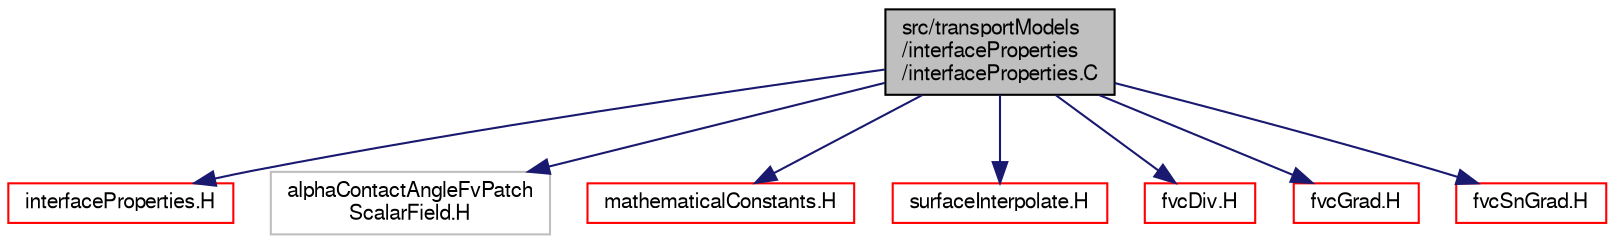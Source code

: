 digraph "src/transportModels/interfaceProperties/interfaceProperties.C"
{
  bgcolor="transparent";
  edge [fontname="FreeSans",fontsize="10",labelfontname="FreeSans",labelfontsize="10"];
  node [fontname="FreeSans",fontsize="10",shape=record];
  Node0 [label="src/transportModels\l/interfaceProperties\l/interfaceProperties.C",height=0.2,width=0.4,color="black", fillcolor="grey75", style="filled", fontcolor="black"];
  Node0 -> Node1 [color="midnightblue",fontsize="10",style="solid",fontname="FreeSans"];
  Node1 [label="interfaceProperties.H",height=0.2,width=0.4,color="red",URL="$a16868.html"];
  Node0 -> Node308 [color="midnightblue",fontsize="10",style="solid",fontname="FreeSans"];
  Node308 [label="alphaContactAngleFvPatch\lScalarField.H",height=0.2,width=0.4,color="grey75"];
  Node0 -> Node309 [color="midnightblue",fontsize="10",style="solid",fontname="FreeSans"];
  Node309 [label="mathematicalConstants.H",height=0.2,width=0.4,color="red",URL="$a10238.html"];
  Node0 -> Node310 [color="midnightblue",fontsize="10",style="solid",fontname="FreeSans"];
  Node310 [label="surfaceInterpolate.H",height=0.2,width=0.4,color="red",URL="$a04307.html",tooltip="Surface Interpolation. "];
  Node0 -> Node314 [color="midnightblue",fontsize="10",style="solid",fontname="FreeSans"];
  Node314 [label="fvcDiv.H",height=0.2,width=0.4,color="red",URL="$a02966.html",tooltip="Calculate the divergence of the given field. "];
  Node0 -> Node315 [color="midnightblue",fontsize="10",style="solid",fontname="FreeSans"];
  Node315 [label="fvcGrad.H",height=0.2,width=0.4,color="red",URL="$a02978.html",tooltip="Calculate the gradient of the given field. "];
  Node0 -> Node316 [color="midnightblue",fontsize="10",style="solid",fontname="FreeSans"];
  Node316 [label="fvcSnGrad.H",height=0.2,width=0.4,color="red",URL="$a03032.html",tooltip="Calculate the snGrad of the given volField. "];
}
